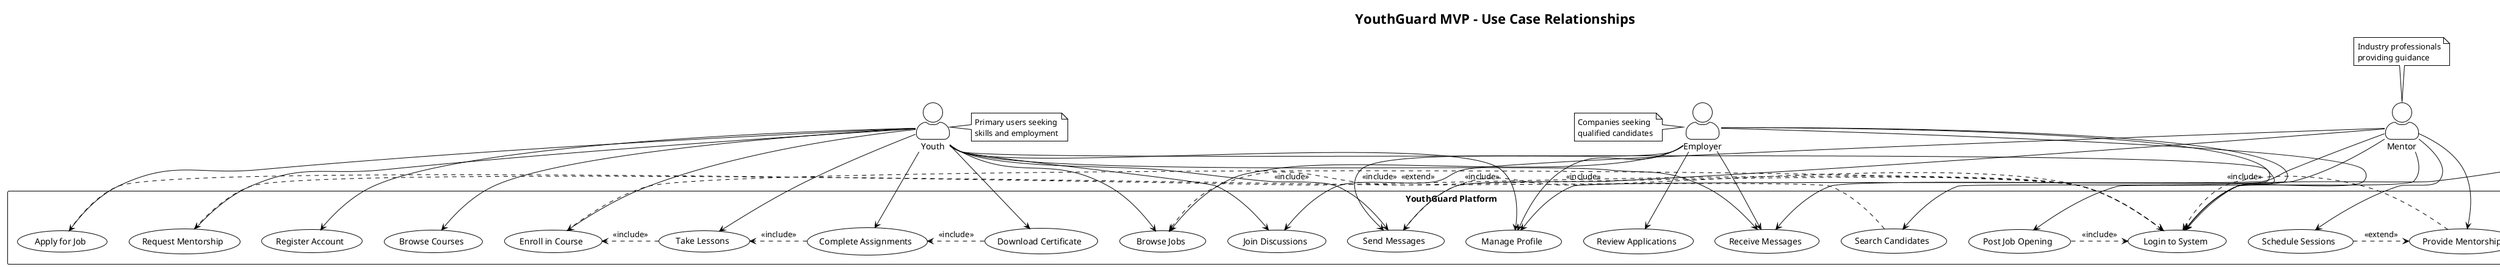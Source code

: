 @startuml YouthGuard_UseCase_Visual
!theme plain
skinparam actorStyle awesome
skinparam usecaseBackgroundColor White
skinparam usecaseBorderColor Black

title YouthGuard MVP - Use Case Relationships

' Define actors with clear labels
:Youth: as youth
:Mentor: as mentor  
:Employer: as employer
:Administrator: as admin

' Define system boundary
rectangle "YouthGuard Platform" {
    
    ' Core Authentication
    (Register Account) as UC1
    (Login to System) as UC2
    (Manage Profile) as UC3
    
    ' Learning System
    (Browse Courses) as UC4
    (Enroll in Course) as UC5
    (Take Lessons) as UC6
    (Complete Assignments) as UC7
    (Download Certificate) as UC8
    
    ' Job Marketplace
    (Browse Jobs) as UC9
    (Apply for Job) as UC10
    (Post Job Opening) as UC11
    (Review Applications) as UC12
    (Search Candidates) as UC13
    
    ' Communication
    (Send Messages) as UC14
    (Receive Messages) as UC15
    (Join Discussions) as UC16
    
    ' Mentorship
    (Request Mentorship) as UC17
    (Provide Mentorship) as UC18
    (Schedule Sessions) as UC19
    
    ' Administration
    (Manage Users) as UC20
    (Moderate Content) as UC21
    (Generate Reports) as UC22
}

' Youth connections
youth --> UC1
youth --> UC2
youth --> UC3
youth --> UC4
youth --> UC5
youth --> UC6
youth --> UC7
youth --> UC8
youth --> UC9
youth --> UC10
youth --> UC14
youth --> UC15
youth --> UC16
youth --> UC17

' Mentor connections
mentor --> UC2
mentor --> UC3
mentor --> UC14
mentor --> UC15
mentor --> UC16
mentor --> UC18
mentor --> UC19

' Employer connections
employer --> UC2
employer --> UC3
employer --> UC9
employer --> UC11
employer --> UC12
employer --> UC13
employer --> UC14
employer --> UC15

' Administrator connections
admin --> UC2
admin --> UC20
admin --> UC21
admin --> UC22

' Include relationships
UC5 .> UC2 : <<include>>
UC6 .> UC5 : <<include>>
UC7 .> UC6 : <<include>>
UC8 .> UC7 : <<include>>
UC10 .> UC2 : <<include>>
UC11 .> UC2 : <<include>>
UC14 .> UC2 : <<include>>
UC17 .> UC2 : <<include>>
UC18 .> UC2 : <<include>>

' Extend relationships
UC19 .> UC18 : <<extend>>
UC13 .> UC9 : <<extend>>

' Notes for clarity
note right of youth : Primary users seeking\nskills and employment

note top of mentor : Industry professionals\nproviding guidance  

note left of employer : Companies seeking\nqualified candidates

note bottom of admin : Platform operators\nensuring quality

@enduml